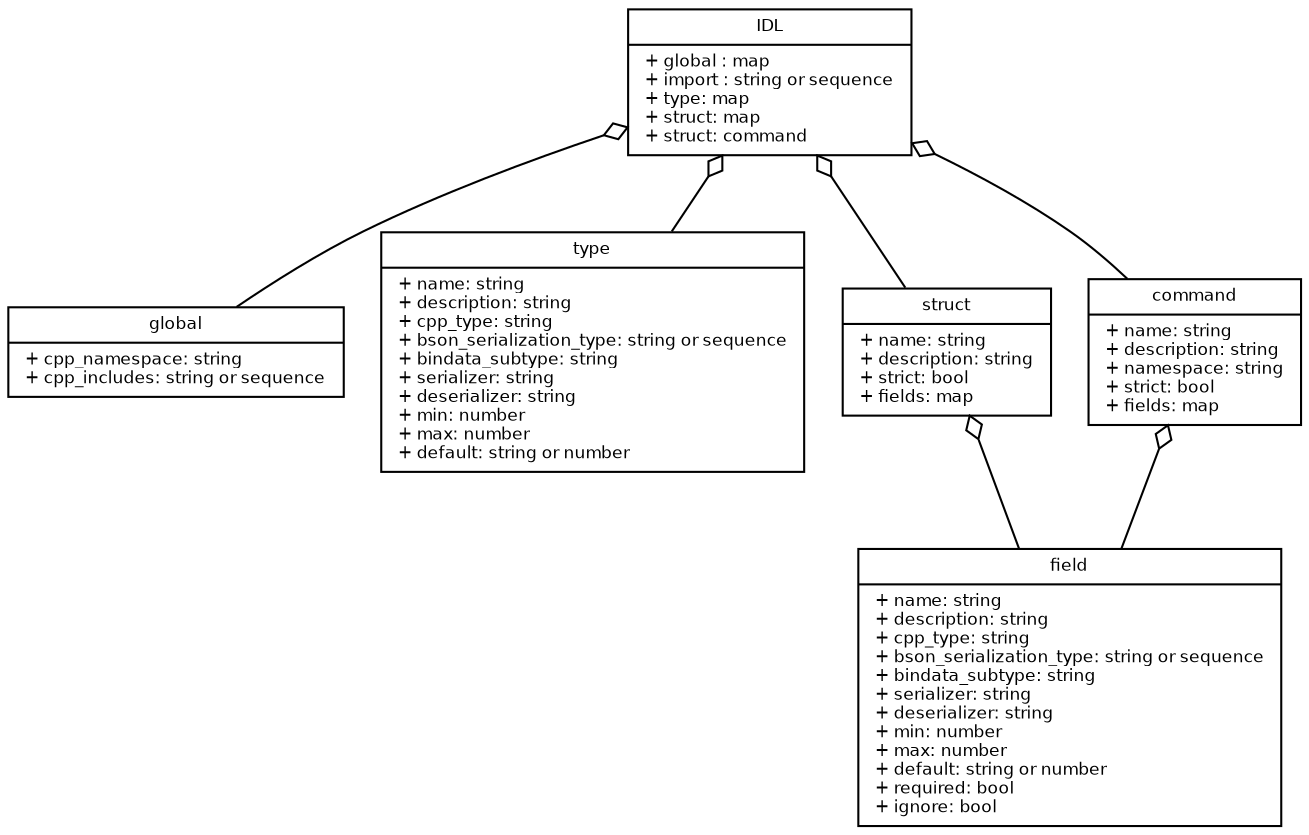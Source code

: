 digraph Couriers {
fontname = "Bitstream Vera Sans"
fontsize = 8

node [
fontname = "Bitstream Vera Sans"
fontsize = 8
shape = "record"
]

edge [
arrowtail = "empty"
]

Courier [
label = "{IDL|+ global : map\l
+ import : string or sequence\l
+ type: map\l
+ struct: map\l
+ struct: command\l
}"
]

Global [
label = "{global|+ cpp_namespace: string\l+ cpp_includes: string or sequence }"
]

Types
[
label = "{type|+ name: string\l
+ description: string\l
+ cpp_type: string\l
+ bson_serialization_type: string or sequence\l
+ bindata_subtype: string\l
+ serializer: string\l
+ deserializer: string\l
+ min: number\l
+ max: number\l
+ default: string or number\l
}"
]

Structs
[
label = "{struct|+ name: string\l
+ description: string\l
+ strict: bool\l
+ fields: map\l
}"
]

Commands
[
label = "{command|+ name: string\l
+ description: string\l
+ namespace: string\l
+ strict: bool\l
+ fields: map\l
}"
]

Fields
[
label = "{field|+ name: string\l
+ description: string\l
+ cpp_type: string\l
+ bson_serialization_type: string or sequence\l
+ bindata_subtype: string\l
+ serializer: string\l
+ deserializer: string\l
+ min: number\l
+ max: number\l
+ default: string or number\l
+ required: bool\l
+ ignore: bool\l
}"
]

Courier -> Global [dir=back,arrowtail=odiamond]
Courier -> Types [dir=back,arrowtail=odiamond]
Courier -> Structs [dir=back, arrowtail=odiamond]
Courier -> Commands [dir=back, arrowtail=odiamond]
Structs -> Fields [dir=back, arrowtail=odiamond]
Commands -> Fields [dir=back, arrowtail=odiamond]
}
